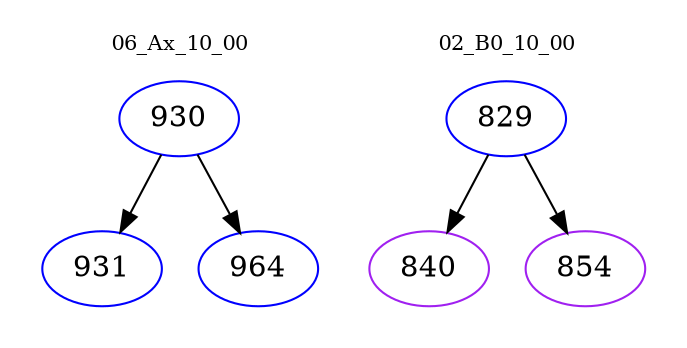 digraph{
subgraph cluster_0 {
color = white
label = "06_Ax_10_00";
fontsize=10;
T0_930 [label="930", color="blue"]
T0_930 -> T0_931 [color="black"]
T0_931 [label="931", color="blue"]
T0_930 -> T0_964 [color="black"]
T0_964 [label="964", color="blue"]
}
subgraph cluster_1 {
color = white
label = "02_B0_10_00";
fontsize=10;
T1_829 [label="829", color="blue"]
T1_829 -> T1_840 [color="black"]
T1_840 [label="840", color="purple"]
T1_829 -> T1_854 [color="black"]
T1_854 [label="854", color="purple"]
}
}
